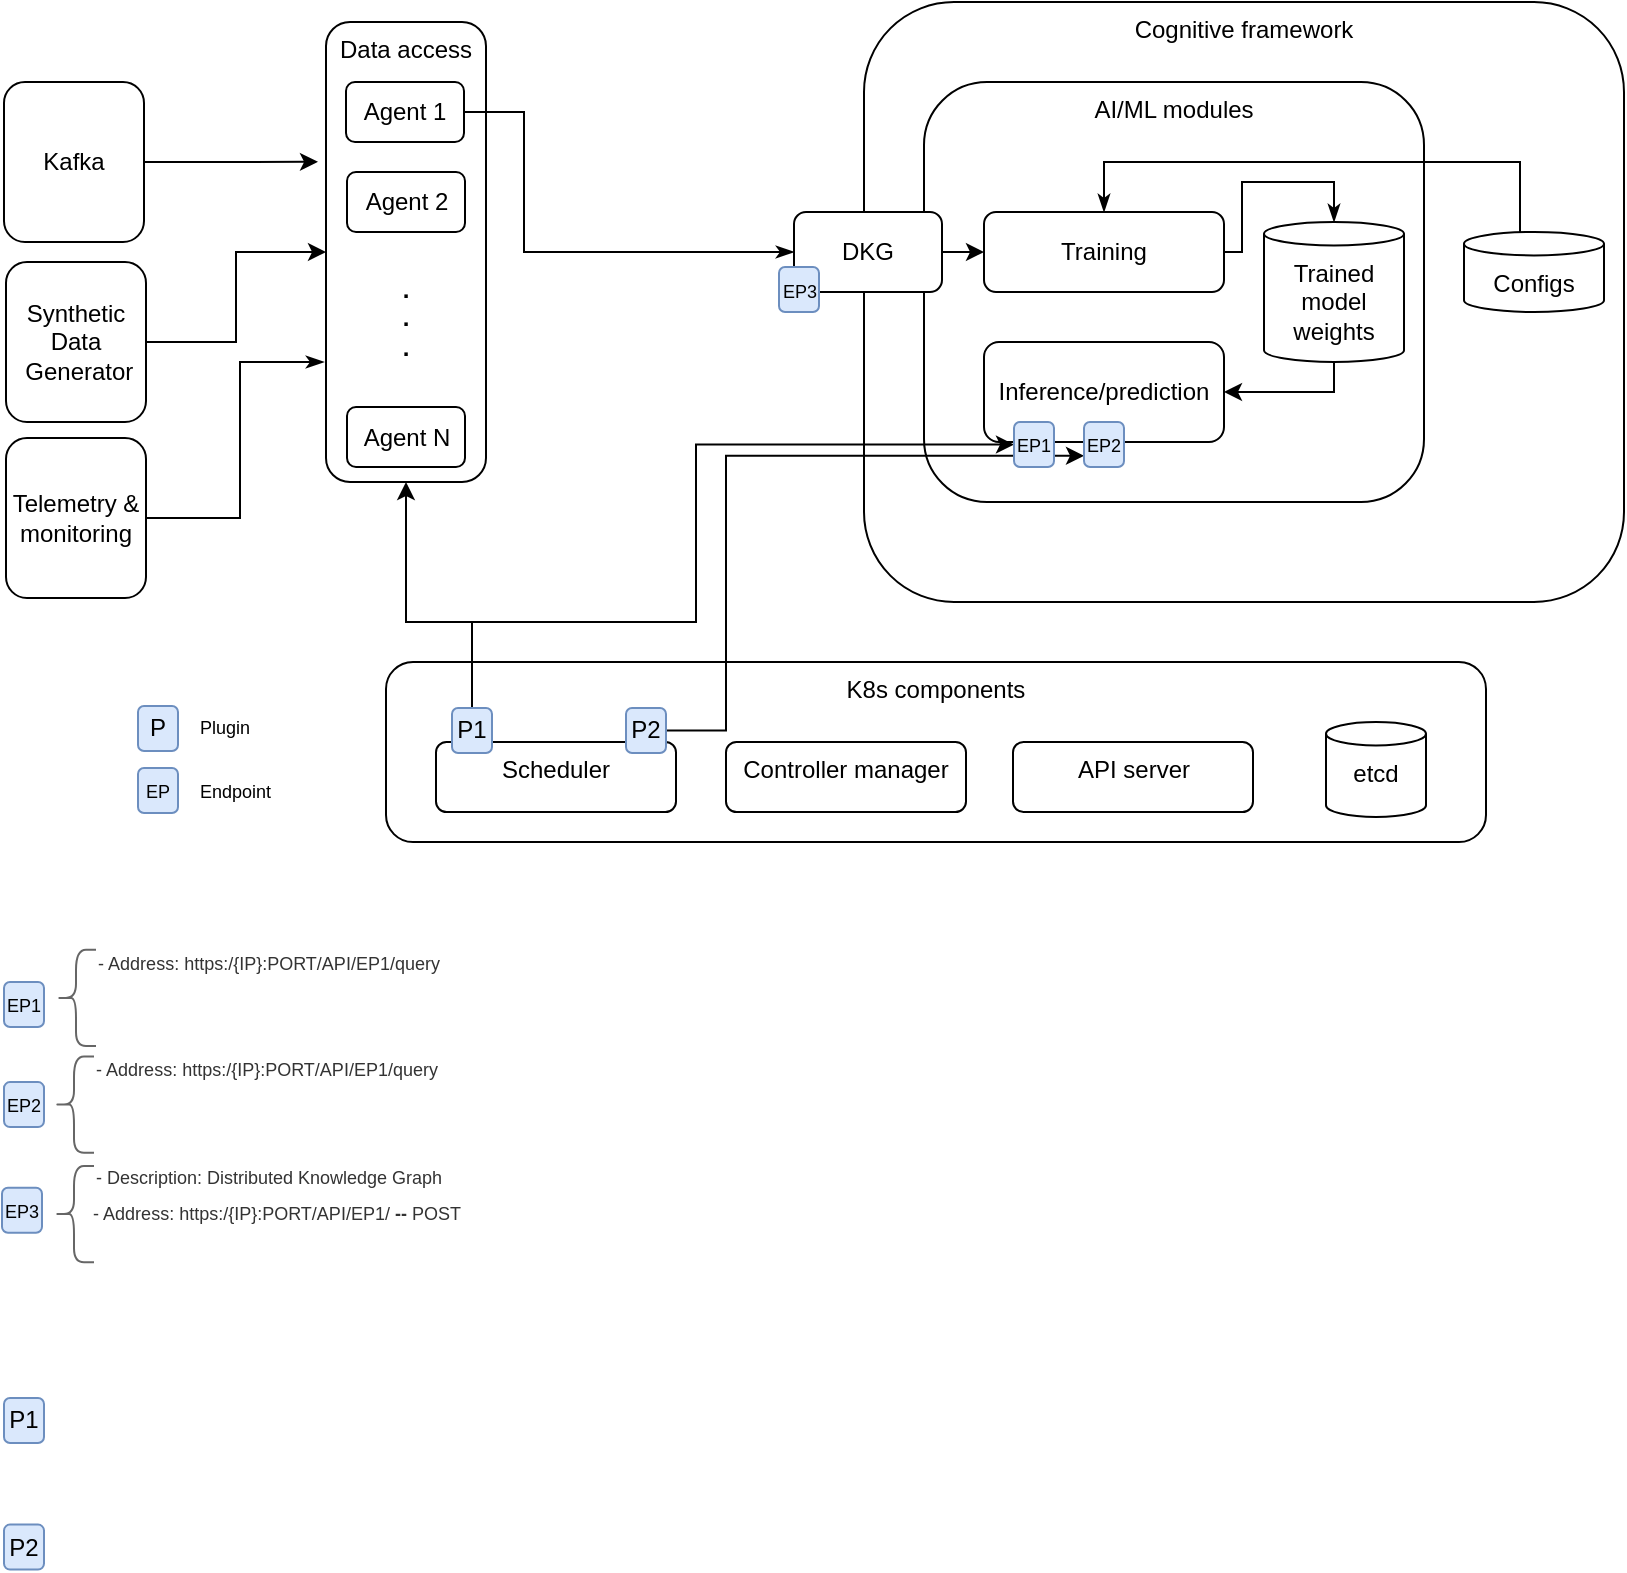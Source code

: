<mxfile version="23.1.2" type="google">
  <diagram id="cuizssajeMlx3S_E_7xc" name="Page-1">
    <mxGraphModel grid="0" page="0" gridSize="10" guides="1" tooltips="1" connect="1" arrows="1" fold="1" pageScale="1" pageWidth="1169" pageHeight="827" background="none" math="0" shadow="0">
      <root>
        <mxCell id="0" />
        <mxCell id="1" parent="0" />
        <mxCell id="_Z--4nQu98meGDscrICM-1" value="Cognitive framework" style="rounded=1;whiteSpace=wrap;html=1;verticalAlign=top;fillColor=default;strokeColor=default;fontColor=default;" vertex="1" parent="1">
          <mxGeometry x="660" y="650" width="380" height="300" as="geometry" />
        </mxCell>
        <mxCell id="_Z--4nQu98meGDscrICM-2" value="AI/ML modules" style="rounded=1;whiteSpace=wrap;html=1;verticalAlign=top;fillColor=default;strokeColor=default;fontColor=default;" vertex="1" parent="1">
          <mxGeometry x="690" y="690" width="250" height="210" as="geometry" />
        </mxCell>
        <mxCell id="_Z--4nQu98meGDscrICM-3" style="edgeStyle=orthogonalEdgeStyle;rounded=0;orthogonalLoop=1;jettySize=auto;html=1;exitX=0.5;exitY=1;exitDx=0;exitDy=0;" edge="1" parent="1">
          <mxGeometry relative="1" as="geometry">
            <mxPoint x="785" y="835" as="sourcePoint" />
            <mxPoint x="785" y="835" as="targetPoint" />
          </mxGeometry>
        </mxCell>
        <mxCell id="_Z--4nQu98meGDscrICM-4" style="edgeStyle=orthogonalEdgeStyle;rounded=0;orthogonalLoop=1;jettySize=auto;html=1;entryX=1;entryY=0.5;entryDx=0;entryDy=0;" edge="1" parent="1" source="_Z--4nQu98meGDscrICM-5" target="_Z--4nQu98meGDscrICM-18">
          <mxGeometry relative="1" as="geometry">
            <Array as="points">
              <mxPoint x="895" y="845" />
            </Array>
          </mxGeometry>
        </mxCell>
        <mxCell id="_Z--4nQu98meGDscrICM-5" value="Trained&lt;br&gt;model&lt;br&gt;weights" style="shape=cylinder3;whiteSpace=wrap;html=1;boundedLbl=1;backgroundOutline=1;size=5.857;align=center;verticalAlign=top;" vertex="1" parent="1">
          <mxGeometry x="860" y="760" width="70" height="70" as="geometry" />
        </mxCell>
        <mxCell id="_Z--4nQu98meGDscrICM-6" style="edgeStyle=orthogonalEdgeStyle;rounded=0;orthogonalLoop=1;jettySize=auto;html=1;entryX=0.5;entryY=0;entryDx=0;entryDy=0;labelBackgroundColor=default;fontColor=default;startArrow=none;startFill=0;endArrow=classicThin;endFill=1;strokeColor=default;" edge="1" parent="1" source="_Z--4nQu98meGDscrICM-7" target="_Z--4nQu98meGDscrICM-17">
          <mxGeometry relative="1" as="geometry">
            <Array as="points">
              <mxPoint x="988" y="730" />
              <mxPoint x="780" y="730" />
            </Array>
          </mxGeometry>
        </mxCell>
        <mxCell id="_Z--4nQu98meGDscrICM-7" value="Configs" style="shape=cylinder3;whiteSpace=wrap;html=1;boundedLbl=1;backgroundOutline=1;size=5.857;align=center;verticalAlign=top;fillColor=default;strokeColor=default;fontColor=default;" vertex="1" parent="1">
          <mxGeometry x="960" y="765" width="70" height="40" as="geometry" />
        </mxCell>
        <mxCell id="_Z--4nQu98meGDscrICM-8" value="K8s components" style="rounded=1;whiteSpace=wrap;html=1;align=center;verticalAlign=top;" vertex="1" parent="1">
          <mxGeometry x="421" y="980" width="550" height="90" as="geometry" />
        </mxCell>
        <mxCell id="_Z--4nQu98meGDscrICM-9" value="Scheduler" style="rounded=1;whiteSpace=wrap;html=1;align=center;verticalAlign=top;" vertex="1" parent="1">
          <mxGeometry x="446" y="1020" width="120" height="35" as="geometry" />
        </mxCell>
        <mxCell id="_Z--4nQu98meGDscrICM-10" value="Controller manager" style="rounded=1;whiteSpace=wrap;html=1;align=center;verticalAlign=top;" vertex="1" parent="1">
          <mxGeometry x="591" y="1020" width="120" height="35" as="geometry" />
        </mxCell>
        <mxCell id="_Z--4nQu98meGDscrICM-11" value="API server" style="rounded=1;whiteSpace=wrap;html=1;align=center;verticalAlign=top;" vertex="1" parent="1">
          <mxGeometry x="734.5" y="1020" width="120" height="35" as="geometry" />
        </mxCell>
        <mxCell id="_Z--4nQu98meGDscrICM-12" value="etcd" style="shape=cylinder3;whiteSpace=wrap;html=1;boundedLbl=1;backgroundOutline=1;size=5.857;align=center;verticalAlign=top;" vertex="1" parent="1">
          <mxGeometry x="891" y="1010" width="50" height="47.5" as="geometry" />
        </mxCell>
        <mxCell id="_Z--4nQu98meGDscrICM-13" value="" style="edgeStyle=orthogonalEdgeStyle;rounded=0;orthogonalLoop=1;jettySize=auto;html=1;fontSize=9;entryX=-0.05;entryY=0.304;entryDx=0;entryDy=0;entryPerimeter=0;" edge="1" parent="1" source="_Z--4nQu98meGDscrICM-15" target="_Z--4nQu98meGDscrICM-19">
          <mxGeometry relative="1" as="geometry" />
        </mxCell>
        <mxCell id="_Z--4nQu98meGDscrICM-14" value="" style="edgeStyle=orthogonalEdgeStyle;rounded=0;orthogonalLoop=1;jettySize=auto;html=1;startArrow=classicThin;startFill=1;endArrow=none;endFill=0;" edge="1" parent="1" target="_Z--4nQu98meGDscrICM-31">
          <mxGeometry relative="1" as="geometry">
            <mxPoint x="390" y="830" as="sourcePoint" />
            <Array as="points">
              <mxPoint x="348" y="830" />
              <mxPoint x="348" y="908" />
            </Array>
          </mxGeometry>
        </mxCell>
        <mxCell id="_Z--4nQu98meGDscrICM-15" value="Kafka" style="rounded=1;whiteSpace=wrap;html=1;align=center;verticalAlign=middle;horizontal=1;" vertex="1" parent="1">
          <mxGeometry x="230" y="690" width="70" height="80" as="geometry" />
        </mxCell>
        <mxCell id="_Z--4nQu98meGDscrICM-16" style="edgeStyle=orthogonalEdgeStyle;rounded=0;orthogonalLoop=1;jettySize=auto;html=1;labelBackgroundColor=default;fontColor=default;startArrow=none;startFill=0;endArrow=classicThin;endFill=1;strokeColor=default;entryX=0.5;entryY=0;entryDx=0;entryDy=0;entryPerimeter=0;" edge="1" parent="1" source="_Z--4nQu98meGDscrICM-17" target="_Z--4nQu98meGDscrICM-5">
          <mxGeometry relative="1" as="geometry">
            <Array as="points">
              <mxPoint x="849" y="775" />
              <mxPoint x="849" y="740" />
              <mxPoint x="895" y="740" />
            </Array>
          </mxGeometry>
        </mxCell>
        <mxCell id="_Z--4nQu98meGDscrICM-17" value="Training" style="rounded=1;whiteSpace=wrap;html=1;fontColor=default;strokeColor=default;fillColor=default;align=center;verticalAlign=middle;" vertex="1" parent="1">
          <mxGeometry x="720" y="755" width="120" height="40" as="geometry" />
        </mxCell>
        <mxCell id="_Z--4nQu98meGDscrICM-18" value="Inference/prediction" style="rounded=1;whiteSpace=wrap;html=1;fontColor=default;strokeColor=default;fillColor=default;align=center;verticalAlign=middle;" vertex="1" parent="1">
          <mxGeometry x="720" y="820" width="120" height="50" as="geometry" />
        </mxCell>
        <mxCell id="_Z--4nQu98meGDscrICM-19" value="Data access" style="rounded=1;whiteSpace=wrap;html=1;fontColor=default;strokeColor=default;fillColor=default;align=center;verticalAlign=top;" vertex="1" parent="1">
          <mxGeometry x="391" y="660" width="80" height="230" as="geometry" />
        </mxCell>
        <mxCell id="_Z--4nQu98meGDscrICM-20" value="" style="endArrow=none;html=1;rounded=0;labelBackgroundColor=default;fontColor=default;strokeColor=default;startArrow=classicThin;startFill=1;endFill=0;entryX=1;entryY=0.5;entryDx=0;entryDy=0;exitX=0;exitY=0.5;exitDx=0;exitDy=0;" edge="1" parent="1" target="_Z--4nQu98meGDscrICM-32" source="Z0Bv__up11zcLfyj-zAm-14">
          <mxGeometry width="50" height="50" relative="1" as="geometry">
            <mxPoint x="630" y="775" as="sourcePoint" />
            <mxPoint x="471" y="720" as="targetPoint" />
            <Array as="points">
              <mxPoint x="490" y="775" />
              <mxPoint x="490" y="705" />
            </Array>
          </mxGeometry>
        </mxCell>
        <mxCell id="_Z--4nQu98meGDscrICM-21" style="edgeStyle=orthogonalEdgeStyle;rounded=0;orthogonalLoop=1;jettySize=auto;html=1;fontSize=9;" edge="1" parent="1" source="_Z--4nQu98meGDscrICM-22" target="_Z--4nQu98meGDscrICM-25">
          <mxGeometry relative="1" as="geometry">
            <Array as="points">
              <mxPoint x="464" y="960" />
              <mxPoint x="576" y="960" />
            </Array>
          </mxGeometry>
        </mxCell>
        <mxCell id="_Z--4nQu98meGDscrICM-22" value="P1" style="rounded=1;whiteSpace=wrap;html=1;fillColor=#dae8fc;strokeColor=#6c8ebf;" vertex="1" parent="1">
          <mxGeometry x="454" y="1003" width="20" height="22.5" as="geometry" />
        </mxCell>
        <mxCell id="_Z--4nQu98meGDscrICM-23" style="edgeStyle=orthogonalEdgeStyle;rounded=0;orthogonalLoop=1;jettySize=auto;html=1;entryX=0;entryY=0.75;entryDx=0;entryDy=0;fontSize=9;" edge="1" parent="1" source="_Z--4nQu98meGDscrICM-24" target="_Z--4nQu98meGDscrICM-26">
          <mxGeometry relative="1" as="geometry">
            <Array as="points">
              <mxPoint x="591" y="1014" />
              <mxPoint x="591" y="877" />
            </Array>
          </mxGeometry>
        </mxCell>
        <mxCell id="_Z--4nQu98meGDscrICM-24" value="P2" style="rounded=1;whiteSpace=wrap;html=1;fillColor=#dae8fc;strokeColor=#6c8ebf;" vertex="1" parent="1">
          <mxGeometry x="541" y="1003" width="20" height="22.5" as="geometry" />
        </mxCell>
        <mxCell id="_Z--4nQu98meGDscrICM-25" value="&lt;font style=&quot;font-size: 9px&quot;&gt;EP1&lt;/font&gt;" style="rounded=1;whiteSpace=wrap;html=1;fillColor=#dae8fc;strokeColor=#6c8ebf;" vertex="1" parent="1">
          <mxGeometry x="735" y="860" width="20" height="22.5" as="geometry" />
        </mxCell>
        <mxCell id="_Z--4nQu98meGDscrICM-26" value="&lt;font style=&quot;font-size: 9px&quot;&gt;EP2&lt;/font&gt;" style="rounded=1;whiteSpace=wrap;html=1;fillColor=#dae8fc;strokeColor=#6c8ebf;" vertex="1" parent="1">
          <mxGeometry x="770" y="860" width="20" height="22.5" as="geometry" />
        </mxCell>
        <mxCell id="_Z--4nQu98meGDscrICM-27" value="P" style="rounded=1;whiteSpace=wrap;html=1;fillColor=#dae8fc;strokeColor=#6c8ebf;" vertex="1" parent="1">
          <mxGeometry x="297" y="1002" width="20" height="22.5" as="geometry" />
        </mxCell>
        <mxCell id="_Z--4nQu98meGDscrICM-28" value="&lt;font style=&quot;font-size: 9px&quot;&gt;EP&lt;/font&gt;" style="rounded=1;whiteSpace=wrap;html=1;fillColor=#dae8fc;strokeColor=#6c8ebf;" vertex="1" parent="1">
          <mxGeometry x="297" y="1033" width="20" height="22.5" as="geometry" />
        </mxCell>
        <mxCell id="_Z--4nQu98meGDscrICM-29" value="Plugin" style="text;html=1;strokeColor=none;fillColor=none;align=left;verticalAlign=middle;whiteSpace=wrap;rounded=0;dashed=1;fontSize=9;" vertex="1" parent="1">
          <mxGeometry x="326" y="1002.88" width="50" height="20.75" as="geometry" />
        </mxCell>
        <mxCell id="_Z--4nQu98meGDscrICM-30" value="Endpoint" style="text;html=1;strokeColor=none;fillColor=none;align=left;verticalAlign=middle;whiteSpace=wrap;rounded=0;dashed=1;fontSize=9;" vertex="1" parent="1">
          <mxGeometry x="326" y="1034.75" width="50" height="20.75" as="geometry" />
        </mxCell>
        <mxCell id="_Z--4nQu98meGDscrICM-31" value="Telemetry &amp;amp; monitoring" style="rounded=1;whiteSpace=wrap;html=1;align=center;verticalAlign=middle;horizontal=1;" vertex="1" parent="1">
          <mxGeometry x="231" y="868" width="70" height="80" as="geometry" />
        </mxCell>
        <mxCell id="_Z--4nQu98meGDscrICM-32" value="Agent 1" style="rounded=1;whiteSpace=wrap;html=1;" vertex="1" parent="1">
          <mxGeometry x="401" y="690" width="59" height="30" as="geometry" />
        </mxCell>
        <mxCell id="_Z--4nQu98meGDscrICM-33" value="Agent 2" style="rounded=1;whiteSpace=wrap;html=1;" vertex="1" parent="1">
          <mxGeometry x="401.5" y="735" width="59" height="30" as="geometry" />
        </mxCell>
        <mxCell id="_Z--4nQu98meGDscrICM-34" value="Agent N" style="rounded=1;whiteSpace=wrap;html=1;" vertex="1" parent="1">
          <mxGeometry x="401.5" y="852.5" width="59" height="30" as="geometry" />
        </mxCell>
        <mxCell id="_Z--4nQu98meGDscrICM-35" value="&lt;b&gt;.&lt;br&gt;.&lt;br&gt;.&lt;/b&gt;" style="text;html=1;strokeColor=none;fillColor=none;align=center;verticalAlign=middle;whiteSpace=wrap;rounded=0;" vertex="1" parent="1">
          <mxGeometry x="401" y="788" width="60" height="40" as="geometry" />
        </mxCell>
        <mxCell id="_Z--4nQu98meGDscrICM-36" value="" style="endArrow=classic;html=1;rounded=0;entryX=0.5;entryY=1;entryDx=0;entryDy=0;" edge="1" parent="1" target="_Z--4nQu98meGDscrICM-19">
          <mxGeometry width="50" height="50" relative="1" as="geometry">
            <mxPoint x="470" y="960" as="sourcePoint" />
            <mxPoint x="610" y="810" as="targetPoint" />
            <Array as="points">
              <mxPoint x="480" y="960" />
              <mxPoint x="431" y="960" />
            </Array>
          </mxGeometry>
        </mxCell>
        <mxCell id="_Z--4nQu98meGDscrICM-37" style="edgeStyle=orthogonalEdgeStyle;rounded=0;orthogonalLoop=1;jettySize=auto;html=1;exitX=0.5;exitY=1;exitDx=0;exitDy=0;" edge="1" parent="1" source="_Z--4nQu98meGDscrICM-15" target="_Z--4nQu98meGDscrICM-15">
          <mxGeometry relative="1" as="geometry" />
        </mxCell>
        <mxCell id="_Z--4nQu98meGDscrICM-41" value="&lt;font style=&quot;font-size: 9px&quot;&gt;EP1&lt;/font&gt;" style="rounded=1;whiteSpace=wrap;html=1;fillColor=#dae8fc;strokeColor=#6c8ebf;" vertex="1" parent="1">
          <mxGeometry x="230" y="1140" width="20" height="22.5" as="geometry" />
        </mxCell>
        <mxCell id="_Z--4nQu98meGDscrICM-42" value="&lt;font style=&quot;font-size: 9px&quot;&gt;EP2&lt;/font&gt;" style="rounded=1;whiteSpace=wrap;html=1;fillColor=#dae8fc;strokeColor=#6c8ebf;" vertex="1" parent="1">
          <mxGeometry x="230" y="1190.06" width="20" height="22.5" as="geometry" />
        </mxCell>
        <mxCell id="_Z--4nQu98meGDscrICM-43" value="&lt;font style=&quot;font-size: 9px&quot;&gt;EP3&lt;/font&gt;" style="rounded=1;whiteSpace=wrap;html=1;fillColor=#dae8fc;strokeColor=#6c8ebf;" vertex="1" parent="1">
          <mxGeometry x="229" y="1242.87" width="20" height="22.5" as="geometry" />
        </mxCell>
        <mxCell id="_Z--4nQu98meGDscrICM-44" value="P1" style="rounded=1;whiteSpace=wrap;html=1;fillColor=#dae8fc;strokeColor=#6c8ebf;" vertex="1" parent="1">
          <mxGeometry x="230" y="1348" width="20" height="22.5" as="geometry" />
        </mxCell>
        <mxCell id="_Z--4nQu98meGDscrICM-45" value="P2" style="rounded=1;whiteSpace=wrap;html=1;fillColor=#dae8fc;strokeColor=#6c8ebf;" vertex="1" parent="1">
          <mxGeometry x="230" y="1411.31" width="20" height="22.5" as="geometry" />
        </mxCell>
        <mxCell id="_Z--4nQu98meGDscrICM-46" value="- Address: https:/{IP}:PORT/API/EP1/query" style="text;html=1;align=center;verticalAlign=middle;resizable=0;points=[];autosize=1;strokeColor=none;fillColor=none;fontColor=#333333;fontFamily=Helvetica;fontSize=9;" vertex="1" parent="1">
          <mxGeometry x="267" y="1119" width="189" height="23" as="geometry" />
        </mxCell>
        <mxCell id="_Z--4nQu98meGDscrICM-47" value="" style="shape=curlyBracket;whiteSpace=wrap;html=1;rounded=1;labelPosition=left;verticalLabelPosition=middle;align=right;verticalAlign=middle;fillColor=#f5f5f5;fontColor=#CCCCCC;strokeColor=#666666;" vertex="1" parent="1">
          <mxGeometry x="256" y="1123.88" width="20" height="48.12" as="geometry" />
        </mxCell>
        <mxCell id="_Z--4nQu98meGDscrICM-49" value="" style="shape=curlyBracket;whiteSpace=wrap;html=1;rounded=1;labelPosition=left;verticalLabelPosition=middle;align=right;verticalAlign=middle;fillColor=#f5f5f5;fontColor=#CCCCCC;strokeColor=#666666;" vertex="1" parent="1">
          <mxGeometry x="255" y="1177.25" width="20" height="48.12" as="geometry" />
        </mxCell>
        <mxCell id="_Z--4nQu98meGDscrICM-50" value="" style="shape=curlyBracket;whiteSpace=wrap;html=1;rounded=1;labelPosition=left;verticalLabelPosition=middle;align=right;verticalAlign=middle;fillColor=#f5f5f5;fontColor=#CCCCCC;strokeColor=#666666;" vertex="1" parent="1">
          <mxGeometry x="255" y="1232" width="20" height="48.12" as="geometry" />
        </mxCell>
        <mxCell id="Z0Bv__up11zcLfyj-zAm-3" value="- Description: Distributed Knowledge Graph" style="text;html=1;align=center;verticalAlign=middle;resizable=0;points=[];autosize=1;strokeColor=none;fillColor=none;fontColor=#333333;fontFamily=Helvetica;fontSize=9;" vertex="1" parent="1">
          <mxGeometry x="266" y="1226" width="191" height="23" as="geometry" />
        </mxCell>
        <mxCell id="Z0Bv__up11zcLfyj-zAm-4" value="- Address: https:/{IP}:PORT/API/EP1/query" style="text;html=1;align=center;verticalAlign=middle;resizable=0;points=[];autosize=1;strokeColor=none;fillColor=none;fontColor=#333333;fontFamily=Helvetica;fontSize=9;" vertex="1" parent="1">
          <mxGeometry x="266" y="1172" width="189" height="23" as="geometry" />
        </mxCell>
        <mxCell id="Z0Bv__up11zcLfyj-zAm-5" value="- Address: https:/{IP}:PORT/API/EP1/ &lt;b&gt;--&lt;/b&gt; POST" style="text;html=1;align=center;verticalAlign=middle;resizable=0;points=[];autosize=1;strokeColor=none;fillColor=none;fontColor=#333333;fontFamily=Helvetica;fontSize=9;" vertex="1" parent="1">
          <mxGeometry x="265" y="1244.56" width="202" height="23" as="geometry" />
        </mxCell>
        <mxCell id="Z0Bv__up11zcLfyj-zAm-11" style="edgeStyle=orthogonalEdgeStyle;rounded=0;orthogonalLoop=1;jettySize=auto;html=1;" edge="1" parent="1" source="Z0Bv__up11zcLfyj-zAm-10" target="_Z--4nQu98meGDscrICM-19">
          <mxGeometry relative="1" as="geometry" />
        </mxCell>
        <mxCell id="Z0Bv__up11zcLfyj-zAm-10" value="Synthetic Data&lt;br style=&quot;border-color: var(--border-color);&quot;&gt;&amp;nbsp;Generator" style="rounded=1;whiteSpace=wrap;html=1;align=center;verticalAlign=middle;horizontal=1;" vertex="1" parent="1">
          <mxGeometry x="231" y="780" width="70" height="80" as="geometry" />
        </mxCell>
        <mxCell id="GNI4HnxP-GjFYhkB3JIt-2" style="edgeStyle=orthogonalEdgeStyle;rounded=0;orthogonalLoop=1;jettySize=auto;html=1;entryX=0;entryY=0.5;entryDx=0;entryDy=0;" edge="1" parent="1" source="Z0Bv__up11zcLfyj-zAm-14" target="_Z--4nQu98meGDscrICM-17">
          <mxGeometry relative="1" as="geometry" />
        </mxCell>
        <mxCell id="Z0Bv__up11zcLfyj-zAm-14" value="DKG" style="rounded=1;whiteSpace=wrap;html=1;" vertex="1" parent="1">
          <mxGeometry x="625" y="755" width="74" height="40" as="geometry" />
        </mxCell>
        <mxCell id="_Z--4nQu98meGDscrICM-40" value="&lt;font style=&quot;font-size: 9px&quot;&gt;EP3&lt;/font&gt;" style="rounded=1;whiteSpace=wrap;html=1;fillColor=#dae8fc;strokeColor=#6c8ebf;" vertex="1" parent="1">
          <mxGeometry x="617.5" y="782.5" width="20" height="22.5" as="geometry" />
        </mxCell>
      </root>
    </mxGraphModel>
  </diagram>
</mxfile>
